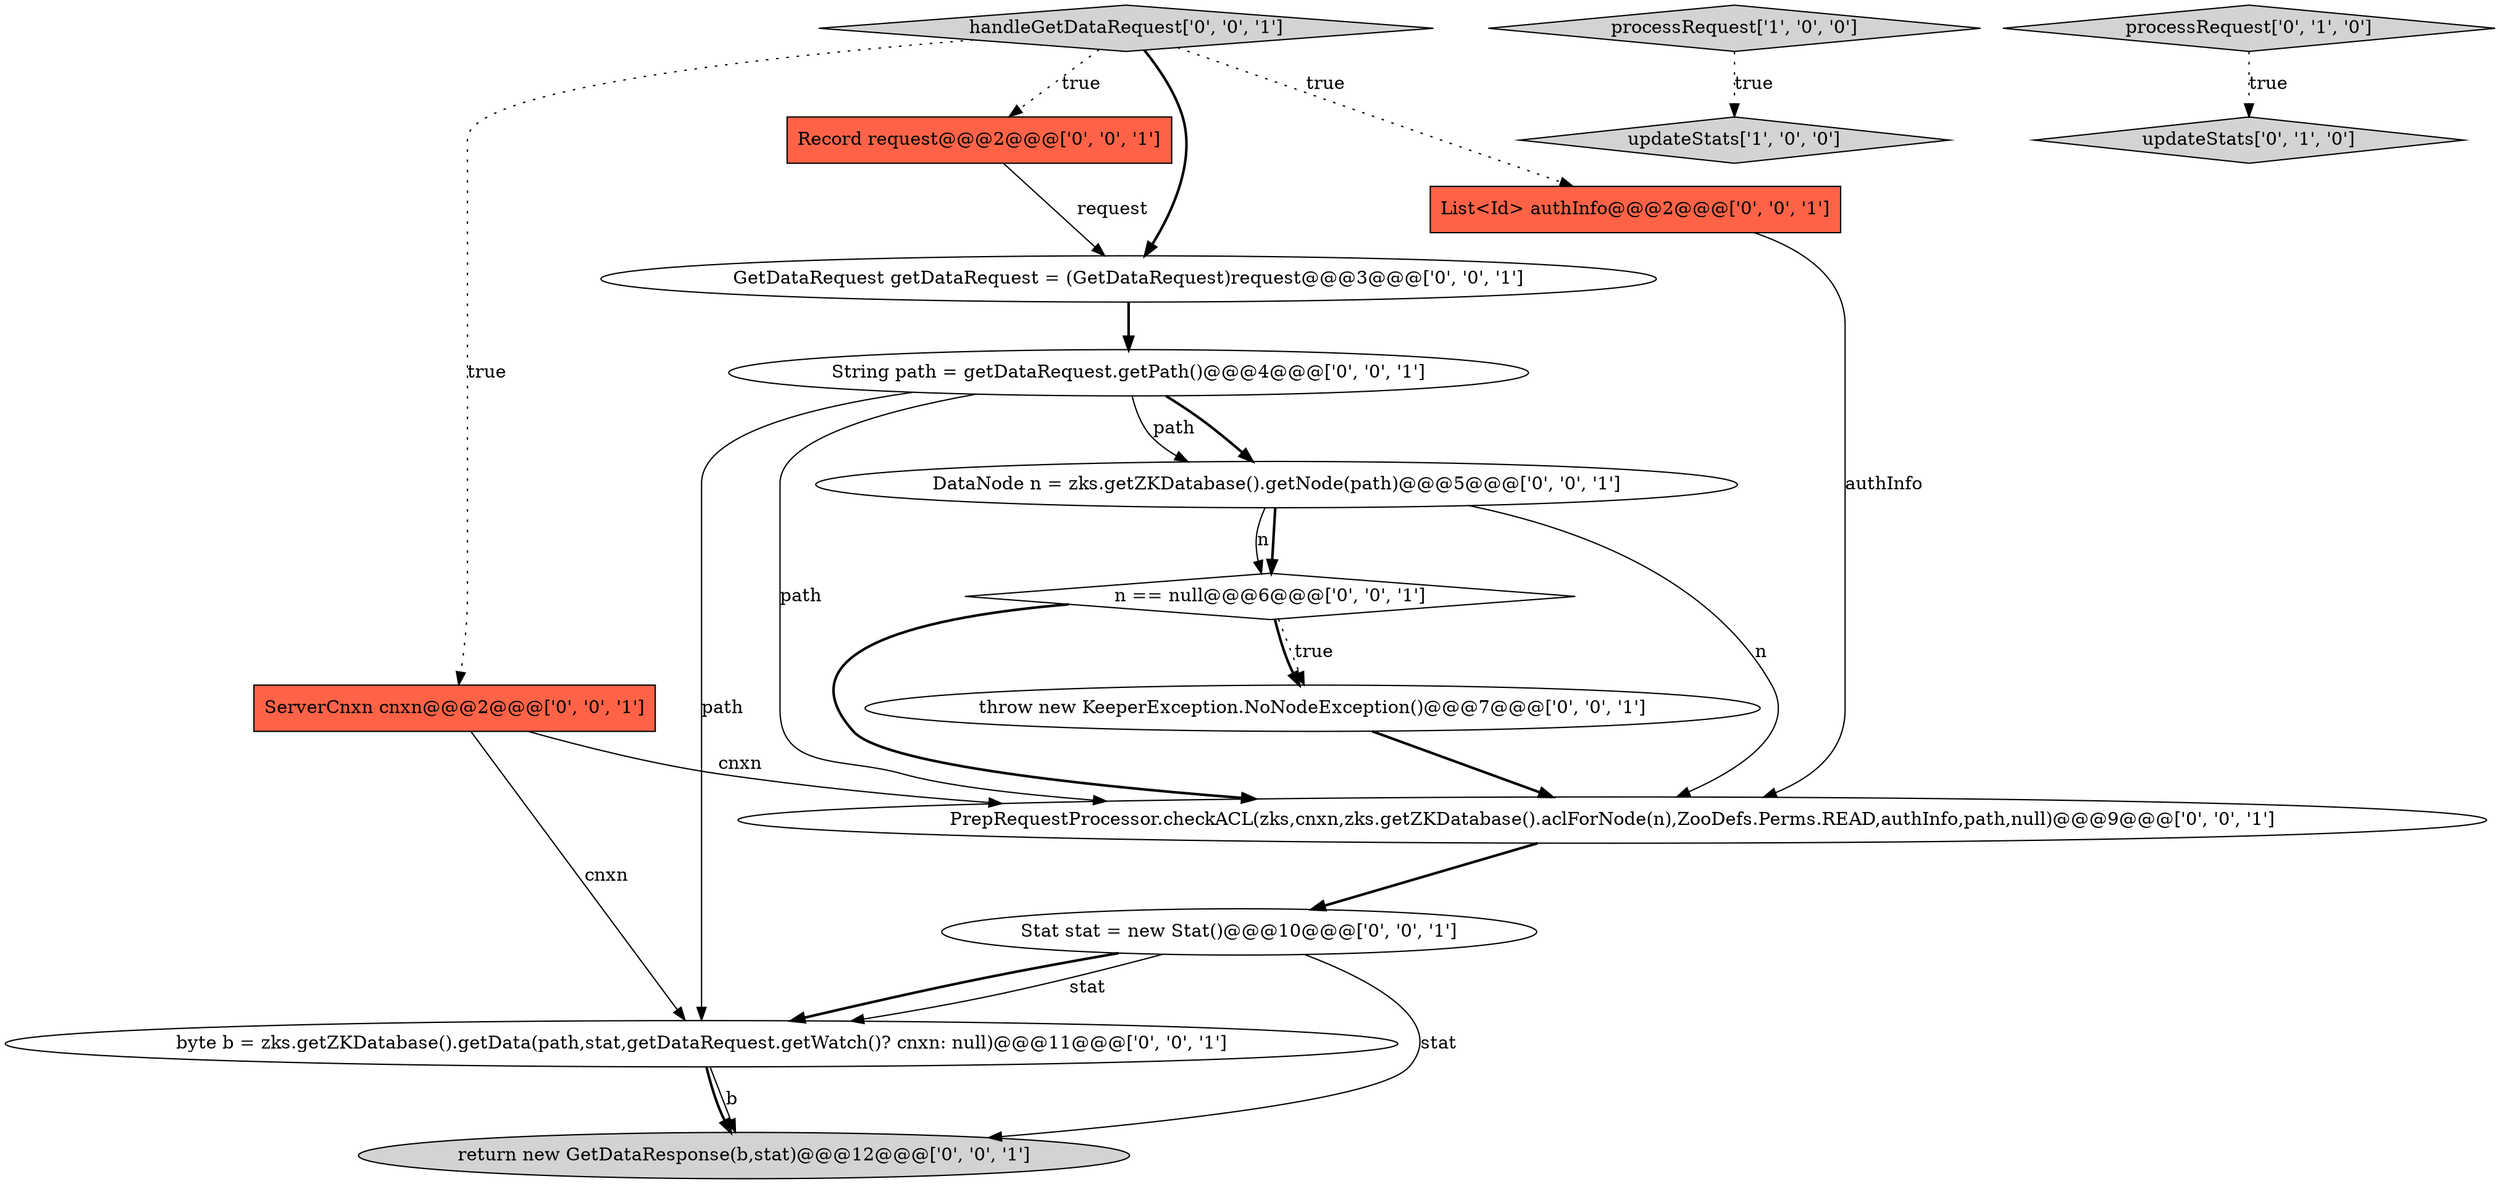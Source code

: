 digraph {
6 [style = filled, label = "throw new KeeperException.NoNodeException()@@@7@@@['0', '0', '1']", fillcolor = white, shape = ellipse image = "AAA0AAABBB3BBB"];
7 [style = filled, label = "List<Id> authInfo@@@2@@@['0', '0', '1']", fillcolor = tomato, shape = box image = "AAA0AAABBB3BBB"];
9 [style = filled, label = "ServerCnxn cnxn@@@2@@@['0', '0', '1']", fillcolor = tomato, shape = box image = "AAA0AAABBB3BBB"];
12 [style = filled, label = "return new GetDataResponse(b,stat)@@@12@@@['0', '0', '1']", fillcolor = lightgray, shape = ellipse image = "AAA0AAABBB3BBB"];
16 [style = filled, label = "GetDataRequest getDataRequest = (GetDataRequest)request@@@3@@@['0', '0', '1']", fillcolor = white, shape = ellipse image = "AAA0AAABBB3BBB"];
4 [style = filled, label = "String path = getDataRequest.getPath()@@@4@@@['0', '0', '1']", fillcolor = white, shape = ellipse image = "AAA0AAABBB3BBB"];
8 [style = filled, label = "Stat stat = new Stat()@@@10@@@['0', '0', '1']", fillcolor = white, shape = ellipse image = "AAA0AAABBB3BBB"];
0 [style = filled, label = "processRequest['1', '0', '0']", fillcolor = lightgray, shape = diamond image = "AAA0AAABBB1BBB"];
2 [style = filled, label = "updateStats['0', '1', '0']", fillcolor = lightgray, shape = diamond image = "AAA0AAABBB2BBB"];
5 [style = filled, label = "DataNode n = zks.getZKDatabase().getNode(path)@@@5@@@['0', '0', '1']", fillcolor = white, shape = ellipse image = "AAA0AAABBB3BBB"];
1 [style = filled, label = "updateStats['1', '0', '0']", fillcolor = lightgray, shape = diamond image = "AAA0AAABBB1BBB"];
3 [style = filled, label = "processRequest['0', '1', '0']", fillcolor = lightgray, shape = diamond image = "AAA0AAABBB2BBB"];
11 [style = filled, label = "handleGetDataRequest['0', '0', '1']", fillcolor = lightgray, shape = diamond image = "AAA0AAABBB3BBB"];
14 [style = filled, label = "n == null@@@6@@@['0', '0', '1']", fillcolor = white, shape = diamond image = "AAA0AAABBB3BBB"];
15 [style = filled, label = "byte b = zks.getZKDatabase().getData(path,stat,getDataRequest.getWatch()? cnxn: null)@@@11@@@['0', '0', '1']", fillcolor = white, shape = ellipse image = "AAA0AAABBB3BBB"];
10 [style = filled, label = "PrepRequestProcessor.checkACL(zks,cnxn,zks.getZKDatabase().aclForNode(n),ZooDefs.Perms.READ,authInfo,path,null)@@@9@@@['0', '0', '1']", fillcolor = white, shape = ellipse image = "AAA0AAABBB3BBB"];
13 [style = filled, label = "Record request@@@2@@@['0', '0', '1']", fillcolor = tomato, shape = box image = "AAA0AAABBB3BBB"];
11->9 [style = dotted, label="true"];
5->14 [style = bold, label=""];
7->10 [style = solid, label="authInfo"];
0->1 [style = dotted, label="true"];
16->4 [style = bold, label=""];
5->10 [style = solid, label="n"];
5->14 [style = solid, label="n"];
15->12 [style = bold, label=""];
4->5 [style = bold, label=""];
4->10 [style = solid, label="path"];
10->8 [style = bold, label=""];
11->7 [style = dotted, label="true"];
11->16 [style = bold, label=""];
14->6 [style = dotted, label="true"];
6->10 [style = bold, label=""];
13->16 [style = solid, label="request"];
4->5 [style = solid, label="path"];
3->2 [style = dotted, label="true"];
4->15 [style = solid, label="path"];
14->6 [style = bold, label=""];
8->15 [style = solid, label="stat"];
9->15 [style = solid, label="cnxn"];
15->12 [style = solid, label="b"];
8->12 [style = solid, label="stat"];
11->13 [style = dotted, label="true"];
14->10 [style = bold, label=""];
9->10 [style = solid, label="cnxn"];
8->15 [style = bold, label=""];
}
